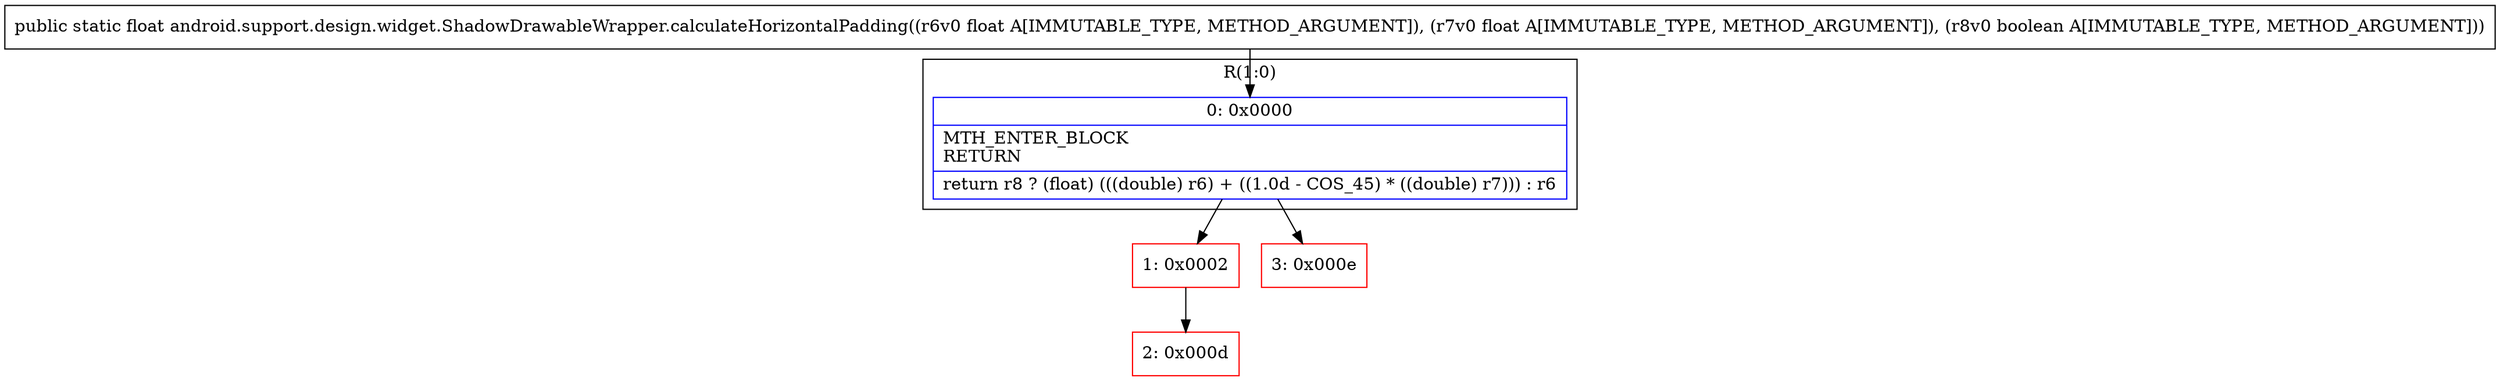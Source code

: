 digraph "CFG forandroid.support.design.widget.ShadowDrawableWrapper.calculateHorizontalPadding(FFZ)F" {
subgraph cluster_Region_899940328 {
label = "R(1:0)";
node [shape=record,color=blue];
Node_0 [shape=record,label="{0\:\ 0x0000|MTH_ENTER_BLOCK\lRETURN\l|return r8 ? (float) (((double) r6) + ((1.0d \- COS_45) * ((double) r7))) : r6\l}"];
}
Node_1 [shape=record,color=red,label="{1\:\ 0x0002}"];
Node_2 [shape=record,color=red,label="{2\:\ 0x000d}"];
Node_3 [shape=record,color=red,label="{3\:\ 0x000e}"];
MethodNode[shape=record,label="{public static float android.support.design.widget.ShadowDrawableWrapper.calculateHorizontalPadding((r6v0 float A[IMMUTABLE_TYPE, METHOD_ARGUMENT]), (r7v0 float A[IMMUTABLE_TYPE, METHOD_ARGUMENT]), (r8v0 boolean A[IMMUTABLE_TYPE, METHOD_ARGUMENT])) }"];
MethodNode -> Node_0;
Node_0 -> Node_1;
Node_0 -> Node_3;
Node_1 -> Node_2;
}

